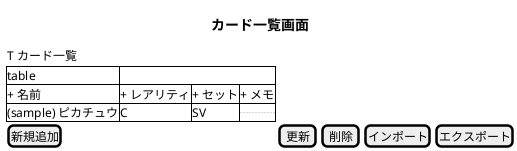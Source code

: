 @startuml
title カード一覧画面

salt
{
  {T カード一覧}
  {#table
    + 名前 | + レアリティ | + セット | + メモ
    (sample) ピカチュウ | C | SV | ...
  }
  [ 新規追加 ] | [ 更新 ] | [ 削除 ] | [ インポート ] | [ エクスポート ]
}

@enduml


